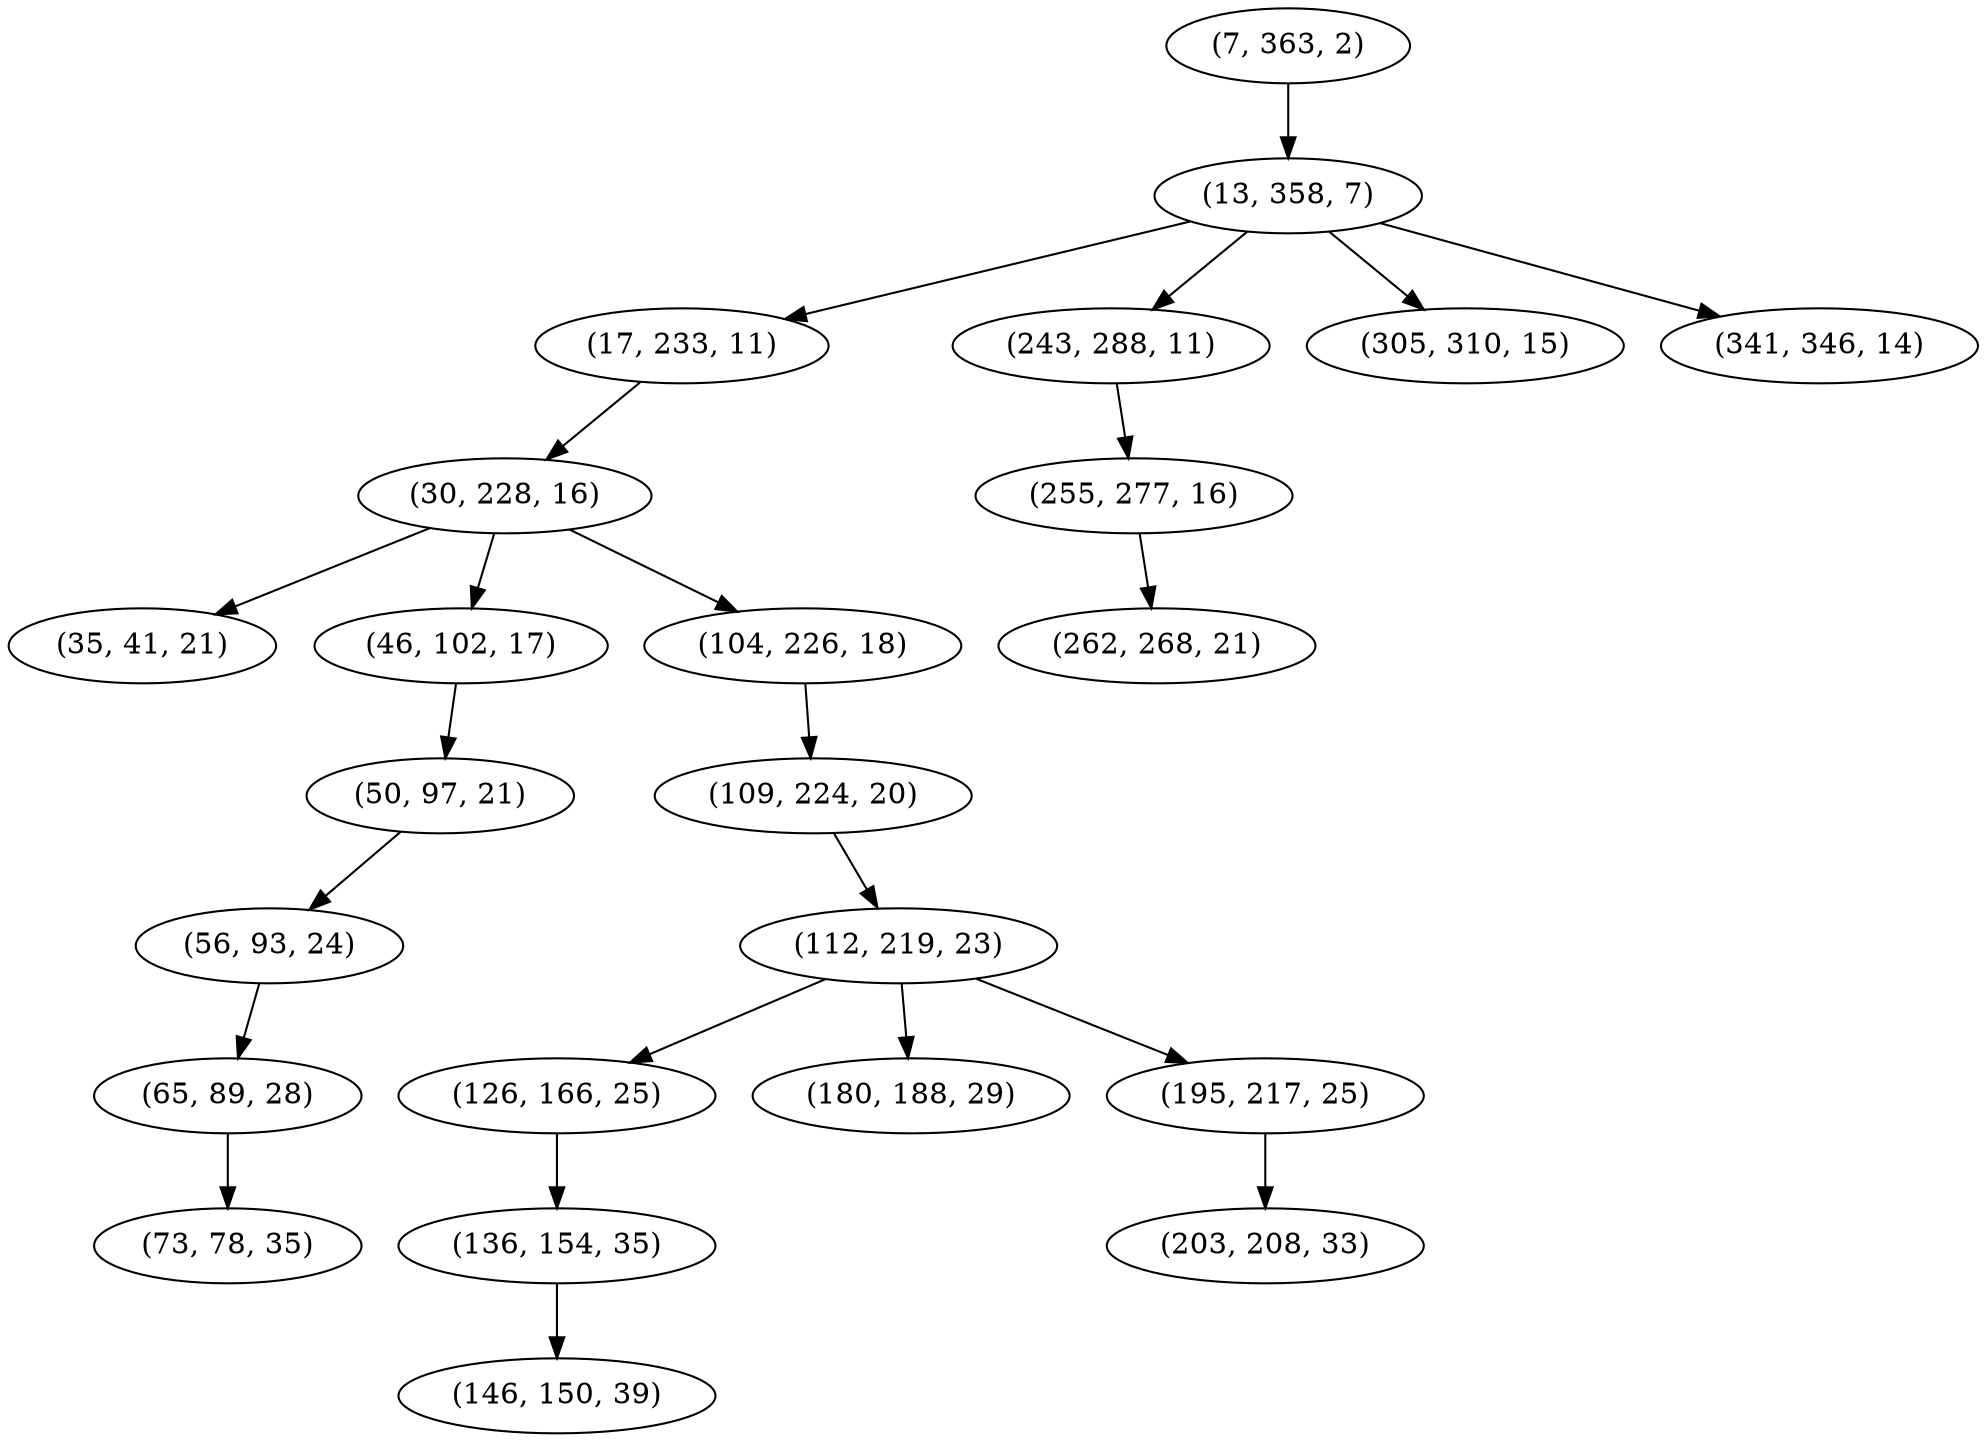 digraph tree {
    "(7, 363, 2)";
    "(13, 358, 7)";
    "(17, 233, 11)";
    "(30, 228, 16)";
    "(35, 41, 21)";
    "(46, 102, 17)";
    "(50, 97, 21)";
    "(56, 93, 24)";
    "(65, 89, 28)";
    "(73, 78, 35)";
    "(104, 226, 18)";
    "(109, 224, 20)";
    "(112, 219, 23)";
    "(126, 166, 25)";
    "(136, 154, 35)";
    "(146, 150, 39)";
    "(180, 188, 29)";
    "(195, 217, 25)";
    "(203, 208, 33)";
    "(243, 288, 11)";
    "(255, 277, 16)";
    "(262, 268, 21)";
    "(305, 310, 15)";
    "(341, 346, 14)";
    "(7, 363, 2)" -> "(13, 358, 7)";
    "(13, 358, 7)" -> "(17, 233, 11)";
    "(13, 358, 7)" -> "(243, 288, 11)";
    "(13, 358, 7)" -> "(305, 310, 15)";
    "(13, 358, 7)" -> "(341, 346, 14)";
    "(17, 233, 11)" -> "(30, 228, 16)";
    "(30, 228, 16)" -> "(35, 41, 21)";
    "(30, 228, 16)" -> "(46, 102, 17)";
    "(30, 228, 16)" -> "(104, 226, 18)";
    "(46, 102, 17)" -> "(50, 97, 21)";
    "(50, 97, 21)" -> "(56, 93, 24)";
    "(56, 93, 24)" -> "(65, 89, 28)";
    "(65, 89, 28)" -> "(73, 78, 35)";
    "(104, 226, 18)" -> "(109, 224, 20)";
    "(109, 224, 20)" -> "(112, 219, 23)";
    "(112, 219, 23)" -> "(126, 166, 25)";
    "(112, 219, 23)" -> "(180, 188, 29)";
    "(112, 219, 23)" -> "(195, 217, 25)";
    "(126, 166, 25)" -> "(136, 154, 35)";
    "(136, 154, 35)" -> "(146, 150, 39)";
    "(195, 217, 25)" -> "(203, 208, 33)";
    "(243, 288, 11)" -> "(255, 277, 16)";
    "(255, 277, 16)" -> "(262, 268, 21)";
}

